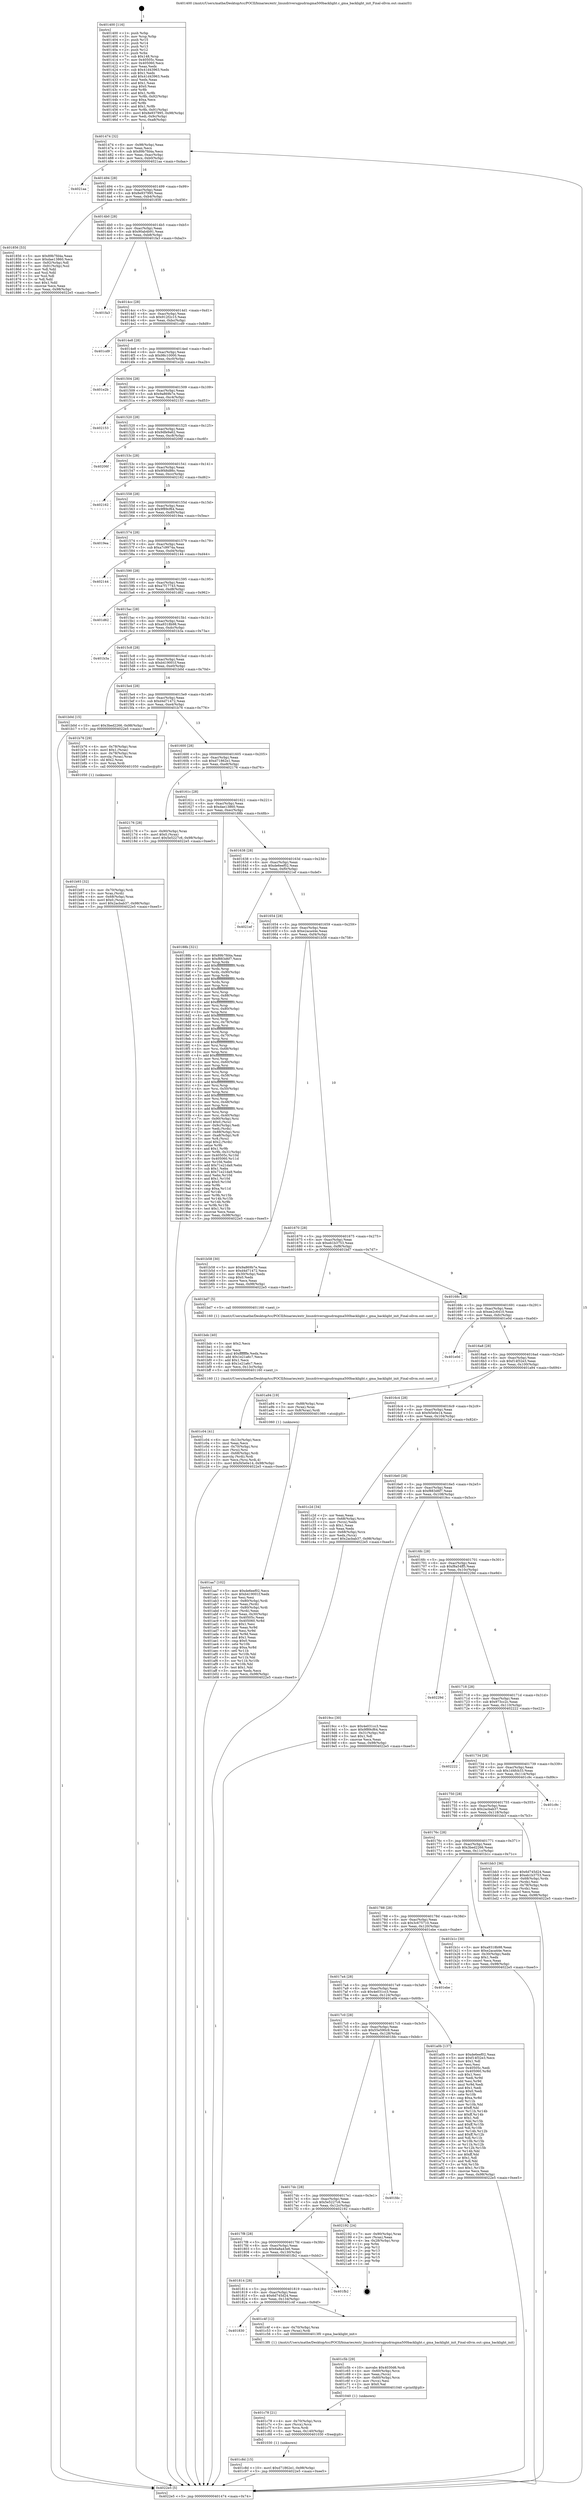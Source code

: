 digraph "0x401400" {
  label = "0x401400 (/mnt/c/Users/mathe/Desktop/tcc/POCII/binaries/extr_linuxdriversgpudrmgma500backlight.c_gma_backlight_init_Final-ollvm.out::main(0))"
  labelloc = "t"
  node[shape=record]

  Entry [label="",width=0.3,height=0.3,shape=circle,fillcolor=black,style=filled]
  "0x401474" [label="{
     0x401474 [32]\l
     | [instrs]\l
     &nbsp;&nbsp;0x401474 \<+6\>: mov -0x98(%rbp),%eax\l
     &nbsp;&nbsp;0x40147a \<+2\>: mov %eax,%ecx\l
     &nbsp;&nbsp;0x40147c \<+6\>: sub $0x89b7fd4a,%ecx\l
     &nbsp;&nbsp;0x401482 \<+6\>: mov %eax,-0xac(%rbp)\l
     &nbsp;&nbsp;0x401488 \<+6\>: mov %ecx,-0xb0(%rbp)\l
     &nbsp;&nbsp;0x40148e \<+6\>: je 00000000004021aa \<main+0xdaa\>\l
  }"]
  "0x4021aa" [label="{
     0x4021aa\l
  }", style=dashed]
  "0x401494" [label="{
     0x401494 [28]\l
     | [instrs]\l
     &nbsp;&nbsp;0x401494 \<+5\>: jmp 0000000000401499 \<main+0x99\>\l
     &nbsp;&nbsp;0x401499 \<+6\>: mov -0xac(%rbp),%eax\l
     &nbsp;&nbsp;0x40149f \<+5\>: sub $0x8e937995,%eax\l
     &nbsp;&nbsp;0x4014a4 \<+6\>: mov %eax,-0xb4(%rbp)\l
     &nbsp;&nbsp;0x4014aa \<+6\>: je 0000000000401856 \<main+0x456\>\l
  }"]
  Exit [label="",width=0.3,height=0.3,shape=circle,fillcolor=black,style=filled,peripheries=2]
  "0x401856" [label="{
     0x401856 [53]\l
     | [instrs]\l
     &nbsp;&nbsp;0x401856 \<+5\>: mov $0x89b7fd4a,%eax\l
     &nbsp;&nbsp;0x40185b \<+5\>: mov $0xdae13860,%ecx\l
     &nbsp;&nbsp;0x401860 \<+6\>: mov -0x92(%rbp),%dl\l
     &nbsp;&nbsp;0x401866 \<+7\>: mov -0x91(%rbp),%sil\l
     &nbsp;&nbsp;0x40186d \<+3\>: mov %dl,%dil\l
     &nbsp;&nbsp;0x401870 \<+3\>: and %sil,%dil\l
     &nbsp;&nbsp;0x401873 \<+3\>: xor %sil,%dl\l
     &nbsp;&nbsp;0x401876 \<+3\>: or %dl,%dil\l
     &nbsp;&nbsp;0x401879 \<+4\>: test $0x1,%dil\l
     &nbsp;&nbsp;0x40187d \<+3\>: cmovne %ecx,%eax\l
     &nbsp;&nbsp;0x401880 \<+6\>: mov %eax,-0x98(%rbp)\l
     &nbsp;&nbsp;0x401886 \<+5\>: jmp 00000000004022e5 \<main+0xee5\>\l
  }"]
  "0x4014b0" [label="{
     0x4014b0 [28]\l
     | [instrs]\l
     &nbsp;&nbsp;0x4014b0 \<+5\>: jmp 00000000004014b5 \<main+0xb5\>\l
     &nbsp;&nbsp;0x4014b5 \<+6\>: mov -0xac(%rbp),%eax\l
     &nbsp;&nbsp;0x4014bb \<+5\>: sub $0x90ab4b91,%eax\l
     &nbsp;&nbsp;0x4014c0 \<+6\>: mov %eax,-0xb8(%rbp)\l
     &nbsp;&nbsp;0x4014c6 \<+6\>: je 0000000000401fa3 \<main+0xba3\>\l
  }"]
  "0x4022e5" [label="{
     0x4022e5 [5]\l
     | [instrs]\l
     &nbsp;&nbsp;0x4022e5 \<+5\>: jmp 0000000000401474 \<main+0x74\>\l
  }"]
  "0x401400" [label="{
     0x401400 [116]\l
     | [instrs]\l
     &nbsp;&nbsp;0x401400 \<+1\>: push %rbp\l
     &nbsp;&nbsp;0x401401 \<+3\>: mov %rsp,%rbp\l
     &nbsp;&nbsp;0x401404 \<+2\>: push %r15\l
     &nbsp;&nbsp;0x401406 \<+2\>: push %r14\l
     &nbsp;&nbsp;0x401408 \<+2\>: push %r13\l
     &nbsp;&nbsp;0x40140a \<+2\>: push %r12\l
     &nbsp;&nbsp;0x40140c \<+1\>: push %rbx\l
     &nbsp;&nbsp;0x40140d \<+7\>: sub $0x148,%rsp\l
     &nbsp;&nbsp;0x401414 \<+7\>: mov 0x40505c,%eax\l
     &nbsp;&nbsp;0x40141b \<+7\>: mov 0x405060,%ecx\l
     &nbsp;&nbsp;0x401422 \<+2\>: mov %eax,%edx\l
     &nbsp;&nbsp;0x401424 \<+6\>: sub $0x41d43963,%edx\l
     &nbsp;&nbsp;0x40142a \<+3\>: sub $0x1,%edx\l
     &nbsp;&nbsp;0x40142d \<+6\>: add $0x41d43963,%edx\l
     &nbsp;&nbsp;0x401433 \<+3\>: imul %edx,%eax\l
     &nbsp;&nbsp;0x401436 \<+3\>: and $0x1,%eax\l
     &nbsp;&nbsp;0x401439 \<+3\>: cmp $0x0,%eax\l
     &nbsp;&nbsp;0x40143c \<+4\>: sete %r8b\l
     &nbsp;&nbsp;0x401440 \<+4\>: and $0x1,%r8b\l
     &nbsp;&nbsp;0x401444 \<+7\>: mov %r8b,-0x92(%rbp)\l
     &nbsp;&nbsp;0x40144b \<+3\>: cmp $0xa,%ecx\l
     &nbsp;&nbsp;0x40144e \<+4\>: setl %r8b\l
     &nbsp;&nbsp;0x401452 \<+4\>: and $0x1,%r8b\l
     &nbsp;&nbsp;0x401456 \<+7\>: mov %r8b,-0x91(%rbp)\l
     &nbsp;&nbsp;0x40145d \<+10\>: movl $0x8e937995,-0x98(%rbp)\l
     &nbsp;&nbsp;0x401467 \<+6\>: mov %edi,-0x9c(%rbp)\l
     &nbsp;&nbsp;0x40146d \<+7\>: mov %rsi,-0xa8(%rbp)\l
  }"]
  "0x401c8d" [label="{
     0x401c8d [15]\l
     | [instrs]\l
     &nbsp;&nbsp;0x401c8d \<+10\>: movl $0xd71862e1,-0x98(%rbp)\l
     &nbsp;&nbsp;0x401c97 \<+5\>: jmp 00000000004022e5 \<main+0xee5\>\l
  }"]
  "0x401fa3" [label="{
     0x401fa3\l
  }", style=dashed]
  "0x4014cc" [label="{
     0x4014cc [28]\l
     | [instrs]\l
     &nbsp;&nbsp;0x4014cc \<+5\>: jmp 00000000004014d1 \<main+0xd1\>\l
     &nbsp;&nbsp;0x4014d1 \<+6\>: mov -0xac(%rbp),%eax\l
     &nbsp;&nbsp;0x4014d7 \<+5\>: sub $0x912f2c15,%eax\l
     &nbsp;&nbsp;0x4014dc \<+6\>: mov %eax,-0xbc(%rbp)\l
     &nbsp;&nbsp;0x4014e2 \<+6\>: je 0000000000401cd9 \<main+0x8d9\>\l
  }"]
  "0x401c78" [label="{
     0x401c78 [21]\l
     | [instrs]\l
     &nbsp;&nbsp;0x401c78 \<+4\>: mov -0x70(%rbp),%rcx\l
     &nbsp;&nbsp;0x401c7c \<+3\>: mov (%rcx),%rcx\l
     &nbsp;&nbsp;0x401c7f \<+3\>: mov %rcx,%rdi\l
     &nbsp;&nbsp;0x401c82 \<+6\>: mov %eax,-0x140(%rbp)\l
     &nbsp;&nbsp;0x401c88 \<+5\>: call 0000000000401030 \<free@plt\>\l
     | [calls]\l
     &nbsp;&nbsp;0x401030 \{1\} (unknown)\l
  }"]
  "0x401cd9" [label="{
     0x401cd9\l
  }", style=dashed]
  "0x4014e8" [label="{
     0x4014e8 [28]\l
     | [instrs]\l
     &nbsp;&nbsp;0x4014e8 \<+5\>: jmp 00000000004014ed \<main+0xed\>\l
     &nbsp;&nbsp;0x4014ed \<+6\>: mov -0xac(%rbp),%eax\l
     &nbsp;&nbsp;0x4014f3 \<+5\>: sub $0x98c10000,%eax\l
     &nbsp;&nbsp;0x4014f8 \<+6\>: mov %eax,-0xc0(%rbp)\l
     &nbsp;&nbsp;0x4014fe \<+6\>: je 0000000000401e2b \<main+0xa2b\>\l
  }"]
  "0x401c5b" [label="{
     0x401c5b [29]\l
     | [instrs]\l
     &nbsp;&nbsp;0x401c5b \<+10\>: movabs $0x4030d6,%rdi\l
     &nbsp;&nbsp;0x401c65 \<+4\>: mov -0x60(%rbp),%rcx\l
     &nbsp;&nbsp;0x401c69 \<+2\>: mov %eax,(%rcx)\l
     &nbsp;&nbsp;0x401c6b \<+4\>: mov -0x60(%rbp),%rcx\l
     &nbsp;&nbsp;0x401c6f \<+2\>: mov (%rcx),%esi\l
     &nbsp;&nbsp;0x401c71 \<+2\>: mov $0x0,%al\l
     &nbsp;&nbsp;0x401c73 \<+5\>: call 0000000000401040 \<printf@plt\>\l
     | [calls]\l
     &nbsp;&nbsp;0x401040 \{1\} (unknown)\l
  }"]
  "0x401e2b" [label="{
     0x401e2b\l
  }", style=dashed]
  "0x401504" [label="{
     0x401504 [28]\l
     | [instrs]\l
     &nbsp;&nbsp;0x401504 \<+5\>: jmp 0000000000401509 \<main+0x109\>\l
     &nbsp;&nbsp;0x401509 \<+6\>: mov -0xac(%rbp),%eax\l
     &nbsp;&nbsp;0x40150f \<+5\>: sub $0x9a869b7e,%eax\l
     &nbsp;&nbsp;0x401514 \<+6\>: mov %eax,-0xc4(%rbp)\l
     &nbsp;&nbsp;0x40151a \<+6\>: je 0000000000402153 \<main+0xd53\>\l
  }"]
  "0x401830" [label="{
     0x401830\l
  }", style=dashed]
  "0x402153" [label="{
     0x402153\l
  }", style=dashed]
  "0x401520" [label="{
     0x401520 [28]\l
     | [instrs]\l
     &nbsp;&nbsp;0x401520 \<+5\>: jmp 0000000000401525 \<main+0x125\>\l
     &nbsp;&nbsp;0x401525 \<+6\>: mov -0xac(%rbp),%eax\l
     &nbsp;&nbsp;0x40152b \<+5\>: sub $0x9dfe9a62,%eax\l
     &nbsp;&nbsp;0x401530 \<+6\>: mov %eax,-0xc8(%rbp)\l
     &nbsp;&nbsp;0x401536 \<+6\>: je 000000000040206f \<main+0xc6f\>\l
  }"]
  "0x401c4f" [label="{
     0x401c4f [12]\l
     | [instrs]\l
     &nbsp;&nbsp;0x401c4f \<+4\>: mov -0x70(%rbp),%rax\l
     &nbsp;&nbsp;0x401c53 \<+3\>: mov (%rax),%rdi\l
     &nbsp;&nbsp;0x401c56 \<+5\>: call 00000000004013f0 \<gma_backlight_init\>\l
     | [calls]\l
     &nbsp;&nbsp;0x4013f0 \{1\} (/mnt/c/Users/mathe/Desktop/tcc/POCII/binaries/extr_linuxdriversgpudrmgma500backlight.c_gma_backlight_init_Final-ollvm.out::gma_backlight_init)\l
  }"]
  "0x40206f" [label="{
     0x40206f\l
  }", style=dashed]
  "0x40153c" [label="{
     0x40153c [28]\l
     | [instrs]\l
     &nbsp;&nbsp;0x40153c \<+5\>: jmp 0000000000401541 \<main+0x141\>\l
     &nbsp;&nbsp;0x401541 \<+6\>: mov -0xac(%rbp),%eax\l
     &nbsp;&nbsp;0x401547 \<+5\>: sub $0x9f48d86c,%eax\l
     &nbsp;&nbsp;0x40154c \<+6\>: mov %eax,-0xcc(%rbp)\l
     &nbsp;&nbsp;0x401552 \<+6\>: je 0000000000402162 \<main+0xd62\>\l
  }"]
  "0x401814" [label="{
     0x401814 [28]\l
     | [instrs]\l
     &nbsp;&nbsp;0x401814 \<+5\>: jmp 0000000000401819 \<main+0x419\>\l
     &nbsp;&nbsp;0x401819 \<+6\>: mov -0xac(%rbp),%eax\l
     &nbsp;&nbsp;0x40181f \<+5\>: sub $0x6d745d24,%eax\l
     &nbsp;&nbsp;0x401824 \<+6\>: mov %eax,-0x134(%rbp)\l
     &nbsp;&nbsp;0x40182a \<+6\>: je 0000000000401c4f \<main+0x84f\>\l
  }"]
  "0x402162" [label="{
     0x402162\l
  }", style=dashed]
  "0x401558" [label="{
     0x401558 [28]\l
     | [instrs]\l
     &nbsp;&nbsp;0x401558 \<+5\>: jmp 000000000040155d \<main+0x15d\>\l
     &nbsp;&nbsp;0x40155d \<+6\>: mov -0xac(%rbp),%eax\l
     &nbsp;&nbsp;0x401563 \<+5\>: sub $0x9f89cf64,%eax\l
     &nbsp;&nbsp;0x401568 \<+6\>: mov %eax,-0xd0(%rbp)\l
     &nbsp;&nbsp;0x40156e \<+6\>: je 00000000004019ea \<main+0x5ea\>\l
  }"]
  "0x401fb2" [label="{
     0x401fb2\l
  }", style=dashed]
  "0x4019ea" [label="{
     0x4019ea\l
  }", style=dashed]
  "0x401574" [label="{
     0x401574 [28]\l
     | [instrs]\l
     &nbsp;&nbsp;0x401574 \<+5\>: jmp 0000000000401579 \<main+0x179\>\l
     &nbsp;&nbsp;0x401579 \<+6\>: mov -0xac(%rbp),%eax\l
     &nbsp;&nbsp;0x40157f \<+5\>: sub $0xa7c9974a,%eax\l
     &nbsp;&nbsp;0x401584 \<+6\>: mov %eax,-0xd4(%rbp)\l
     &nbsp;&nbsp;0x40158a \<+6\>: je 0000000000402144 \<main+0xd44\>\l
  }"]
  "0x4017f8" [label="{
     0x4017f8 [28]\l
     | [instrs]\l
     &nbsp;&nbsp;0x4017f8 \<+5\>: jmp 00000000004017fd \<main+0x3fd\>\l
     &nbsp;&nbsp;0x4017fd \<+6\>: mov -0xac(%rbp),%eax\l
     &nbsp;&nbsp;0x401803 \<+5\>: sub $0x6a8a43e6,%eax\l
     &nbsp;&nbsp;0x401808 \<+6\>: mov %eax,-0x130(%rbp)\l
     &nbsp;&nbsp;0x40180e \<+6\>: je 0000000000401fb2 \<main+0xbb2\>\l
  }"]
  "0x402144" [label="{
     0x402144\l
  }", style=dashed]
  "0x401590" [label="{
     0x401590 [28]\l
     | [instrs]\l
     &nbsp;&nbsp;0x401590 \<+5\>: jmp 0000000000401595 \<main+0x195\>\l
     &nbsp;&nbsp;0x401595 \<+6\>: mov -0xac(%rbp),%eax\l
     &nbsp;&nbsp;0x40159b \<+5\>: sub $0xa7f17743,%eax\l
     &nbsp;&nbsp;0x4015a0 \<+6\>: mov %eax,-0xd8(%rbp)\l
     &nbsp;&nbsp;0x4015a6 \<+6\>: je 0000000000401d62 \<main+0x962\>\l
  }"]
  "0x402192" [label="{
     0x402192 [24]\l
     | [instrs]\l
     &nbsp;&nbsp;0x402192 \<+7\>: mov -0x90(%rbp),%rax\l
     &nbsp;&nbsp;0x402199 \<+2\>: mov (%rax),%eax\l
     &nbsp;&nbsp;0x40219b \<+4\>: lea -0x28(%rbp),%rsp\l
     &nbsp;&nbsp;0x40219f \<+1\>: pop %rbx\l
     &nbsp;&nbsp;0x4021a0 \<+2\>: pop %r12\l
     &nbsp;&nbsp;0x4021a2 \<+2\>: pop %r13\l
     &nbsp;&nbsp;0x4021a4 \<+2\>: pop %r14\l
     &nbsp;&nbsp;0x4021a6 \<+2\>: pop %r15\l
     &nbsp;&nbsp;0x4021a8 \<+1\>: pop %rbp\l
     &nbsp;&nbsp;0x4021a9 \<+1\>: ret\l
  }"]
  "0x401d62" [label="{
     0x401d62\l
  }", style=dashed]
  "0x4015ac" [label="{
     0x4015ac [28]\l
     | [instrs]\l
     &nbsp;&nbsp;0x4015ac \<+5\>: jmp 00000000004015b1 \<main+0x1b1\>\l
     &nbsp;&nbsp;0x4015b1 \<+6\>: mov -0xac(%rbp),%eax\l
     &nbsp;&nbsp;0x4015b7 \<+5\>: sub $0xa9318b98,%eax\l
     &nbsp;&nbsp;0x4015bc \<+6\>: mov %eax,-0xdc(%rbp)\l
     &nbsp;&nbsp;0x4015c2 \<+6\>: je 0000000000401b3a \<main+0x73a\>\l
  }"]
  "0x4017dc" [label="{
     0x4017dc [28]\l
     | [instrs]\l
     &nbsp;&nbsp;0x4017dc \<+5\>: jmp 00000000004017e1 \<main+0x3e1\>\l
     &nbsp;&nbsp;0x4017e1 \<+6\>: mov -0xac(%rbp),%eax\l
     &nbsp;&nbsp;0x4017e7 \<+5\>: sub $0x5e5227c6,%eax\l
     &nbsp;&nbsp;0x4017ec \<+6\>: mov %eax,-0x12c(%rbp)\l
     &nbsp;&nbsp;0x4017f2 \<+6\>: je 0000000000402192 \<main+0xd92\>\l
  }"]
  "0x401b3a" [label="{
     0x401b3a\l
  }", style=dashed]
  "0x4015c8" [label="{
     0x4015c8 [28]\l
     | [instrs]\l
     &nbsp;&nbsp;0x4015c8 \<+5\>: jmp 00000000004015cd \<main+0x1cd\>\l
     &nbsp;&nbsp;0x4015cd \<+6\>: mov -0xac(%rbp),%eax\l
     &nbsp;&nbsp;0x4015d3 \<+5\>: sub $0xb419001f,%eax\l
     &nbsp;&nbsp;0x4015d8 \<+6\>: mov %eax,-0xe0(%rbp)\l
     &nbsp;&nbsp;0x4015de \<+6\>: je 0000000000401b0d \<main+0x70d\>\l
  }"]
  "0x401fdc" [label="{
     0x401fdc\l
  }", style=dashed]
  "0x401b0d" [label="{
     0x401b0d [15]\l
     | [instrs]\l
     &nbsp;&nbsp;0x401b0d \<+10\>: movl $0x3bed2266,-0x98(%rbp)\l
     &nbsp;&nbsp;0x401b17 \<+5\>: jmp 00000000004022e5 \<main+0xee5\>\l
  }"]
  "0x4015e4" [label="{
     0x4015e4 [28]\l
     | [instrs]\l
     &nbsp;&nbsp;0x4015e4 \<+5\>: jmp 00000000004015e9 \<main+0x1e9\>\l
     &nbsp;&nbsp;0x4015e9 \<+6\>: mov -0xac(%rbp),%eax\l
     &nbsp;&nbsp;0x4015ef \<+5\>: sub $0xd4d71472,%eax\l
     &nbsp;&nbsp;0x4015f4 \<+6\>: mov %eax,-0xe4(%rbp)\l
     &nbsp;&nbsp;0x4015fa \<+6\>: je 0000000000401b76 \<main+0x776\>\l
  }"]
  "0x401c04" [label="{
     0x401c04 [41]\l
     | [instrs]\l
     &nbsp;&nbsp;0x401c04 \<+6\>: mov -0x13c(%rbp),%ecx\l
     &nbsp;&nbsp;0x401c0a \<+3\>: imul %eax,%ecx\l
     &nbsp;&nbsp;0x401c0d \<+4\>: mov -0x70(%rbp),%rsi\l
     &nbsp;&nbsp;0x401c11 \<+3\>: mov (%rsi),%rsi\l
     &nbsp;&nbsp;0x401c14 \<+4\>: mov -0x68(%rbp),%rdi\l
     &nbsp;&nbsp;0x401c18 \<+3\>: movslq (%rdi),%rdi\l
     &nbsp;&nbsp;0x401c1b \<+3\>: mov %ecx,(%rsi,%rdi,4)\l
     &nbsp;&nbsp;0x401c1e \<+10\>: movl $0xf45e0e14,-0x98(%rbp)\l
     &nbsp;&nbsp;0x401c28 \<+5\>: jmp 00000000004022e5 \<main+0xee5\>\l
  }"]
  "0x401b76" [label="{
     0x401b76 [29]\l
     | [instrs]\l
     &nbsp;&nbsp;0x401b76 \<+4\>: mov -0x78(%rbp),%rax\l
     &nbsp;&nbsp;0x401b7a \<+6\>: movl $0x1,(%rax)\l
     &nbsp;&nbsp;0x401b80 \<+4\>: mov -0x78(%rbp),%rax\l
     &nbsp;&nbsp;0x401b84 \<+3\>: movslq (%rax),%rax\l
     &nbsp;&nbsp;0x401b87 \<+4\>: shl $0x2,%rax\l
     &nbsp;&nbsp;0x401b8b \<+3\>: mov %rax,%rdi\l
     &nbsp;&nbsp;0x401b8e \<+5\>: call 0000000000401050 \<malloc@plt\>\l
     | [calls]\l
     &nbsp;&nbsp;0x401050 \{1\} (unknown)\l
  }"]
  "0x401600" [label="{
     0x401600 [28]\l
     | [instrs]\l
     &nbsp;&nbsp;0x401600 \<+5\>: jmp 0000000000401605 \<main+0x205\>\l
     &nbsp;&nbsp;0x401605 \<+6\>: mov -0xac(%rbp),%eax\l
     &nbsp;&nbsp;0x40160b \<+5\>: sub $0xd71862e1,%eax\l
     &nbsp;&nbsp;0x401610 \<+6\>: mov %eax,-0xe8(%rbp)\l
     &nbsp;&nbsp;0x401616 \<+6\>: je 0000000000402176 \<main+0xd76\>\l
  }"]
  "0x401bdc" [label="{
     0x401bdc [40]\l
     | [instrs]\l
     &nbsp;&nbsp;0x401bdc \<+5\>: mov $0x2,%ecx\l
     &nbsp;&nbsp;0x401be1 \<+1\>: cltd\l
     &nbsp;&nbsp;0x401be2 \<+2\>: idiv %ecx\l
     &nbsp;&nbsp;0x401be4 \<+6\>: imul $0xfffffffe,%edx,%ecx\l
     &nbsp;&nbsp;0x401bea \<+6\>: add $0x1e21a6c7,%ecx\l
     &nbsp;&nbsp;0x401bf0 \<+3\>: add $0x1,%ecx\l
     &nbsp;&nbsp;0x401bf3 \<+6\>: sub $0x1e21a6c7,%ecx\l
     &nbsp;&nbsp;0x401bf9 \<+6\>: mov %ecx,-0x13c(%rbp)\l
     &nbsp;&nbsp;0x401bff \<+5\>: call 0000000000401160 \<next_i\>\l
     | [calls]\l
     &nbsp;&nbsp;0x401160 \{1\} (/mnt/c/Users/mathe/Desktop/tcc/POCII/binaries/extr_linuxdriversgpudrmgma500backlight.c_gma_backlight_init_Final-ollvm.out::next_i)\l
  }"]
  "0x402176" [label="{
     0x402176 [28]\l
     | [instrs]\l
     &nbsp;&nbsp;0x402176 \<+7\>: mov -0x90(%rbp),%rax\l
     &nbsp;&nbsp;0x40217d \<+6\>: movl $0x0,(%rax)\l
     &nbsp;&nbsp;0x402183 \<+10\>: movl $0x5e5227c6,-0x98(%rbp)\l
     &nbsp;&nbsp;0x40218d \<+5\>: jmp 00000000004022e5 \<main+0xee5\>\l
  }"]
  "0x40161c" [label="{
     0x40161c [28]\l
     | [instrs]\l
     &nbsp;&nbsp;0x40161c \<+5\>: jmp 0000000000401621 \<main+0x221\>\l
     &nbsp;&nbsp;0x401621 \<+6\>: mov -0xac(%rbp),%eax\l
     &nbsp;&nbsp;0x401627 \<+5\>: sub $0xdae13860,%eax\l
     &nbsp;&nbsp;0x40162c \<+6\>: mov %eax,-0xec(%rbp)\l
     &nbsp;&nbsp;0x401632 \<+6\>: je 000000000040188b \<main+0x48b\>\l
  }"]
  "0x401b93" [label="{
     0x401b93 [32]\l
     | [instrs]\l
     &nbsp;&nbsp;0x401b93 \<+4\>: mov -0x70(%rbp),%rdi\l
     &nbsp;&nbsp;0x401b97 \<+3\>: mov %rax,(%rdi)\l
     &nbsp;&nbsp;0x401b9a \<+4\>: mov -0x68(%rbp),%rax\l
     &nbsp;&nbsp;0x401b9e \<+6\>: movl $0x0,(%rax)\l
     &nbsp;&nbsp;0x401ba4 \<+10\>: movl $0x2acbab37,-0x98(%rbp)\l
     &nbsp;&nbsp;0x401bae \<+5\>: jmp 00000000004022e5 \<main+0xee5\>\l
  }"]
  "0x40188b" [label="{
     0x40188b [321]\l
     | [instrs]\l
     &nbsp;&nbsp;0x40188b \<+5\>: mov $0x89b7fd4a,%eax\l
     &nbsp;&nbsp;0x401890 \<+5\>: mov $0xf883d6f7,%ecx\l
     &nbsp;&nbsp;0x401895 \<+3\>: mov %rsp,%rdx\l
     &nbsp;&nbsp;0x401898 \<+4\>: add $0xfffffffffffffff0,%rdx\l
     &nbsp;&nbsp;0x40189c \<+3\>: mov %rdx,%rsp\l
     &nbsp;&nbsp;0x40189f \<+7\>: mov %rdx,-0x90(%rbp)\l
     &nbsp;&nbsp;0x4018a6 \<+3\>: mov %rsp,%rdx\l
     &nbsp;&nbsp;0x4018a9 \<+4\>: add $0xfffffffffffffff0,%rdx\l
     &nbsp;&nbsp;0x4018ad \<+3\>: mov %rdx,%rsp\l
     &nbsp;&nbsp;0x4018b0 \<+3\>: mov %rsp,%rsi\l
     &nbsp;&nbsp;0x4018b3 \<+4\>: add $0xfffffffffffffff0,%rsi\l
     &nbsp;&nbsp;0x4018b7 \<+3\>: mov %rsi,%rsp\l
     &nbsp;&nbsp;0x4018ba \<+7\>: mov %rsi,-0x88(%rbp)\l
     &nbsp;&nbsp;0x4018c1 \<+3\>: mov %rsp,%rsi\l
     &nbsp;&nbsp;0x4018c4 \<+4\>: add $0xfffffffffffffff0,%rsi\l
     &nbsp;&nbsp;0x4018c8 \<+3\>: mov %rsi,%rsp\l
     &nbsp;&nbsp;0x4018cb \<+4\>: mov %rsi,-0x80(%rbp)\l
     &nbsp;&nbsp;0x4018cf \<+3\>: mov %rsp,%rsi\l
     &nbsp;&nbsp;0x4018d2 \<+4\>: add $0xfffffffffffffff0,%rsi\l
     &nbsp;&nbsp;0x4018d6 \<+3\>: mov %rsi,%rsp\l
     &nbsp;&nbsp;0x4018d9 \<+4\>: mov %rsi,-0x78(%rbp)\l
     &nbsp;&nbsp;0x4018dd \<+3\>: mov %rsp,%rsi\l
     &nbsp;&nbsp;0x4018e0 \<+4\>: add $0xfffffffffffffff0,%rsi\l
     &nbsp;&nbsp;0x4018e4 \<+3\>: mov %rsi,%rsp\l
     &nbsp;&nbsp;0x4018e7 \<+4\>: mov %rsi,-0x70(%rbp)\l
     &nbsp;&nbsp;0x4018eb \<+3\>: mov %rsp,%rsi\l
     &nbsp;&nbsp;0x4018ee \<+4\>: add $0xfffffffffffffff0,%rsi\l
     &nbsp;&nbsp;0x4018f2 \<+3\>: mov %rsi,%rsp\l
     &nbsp;&nbsp;0x4018f5 \<+4\>: mov %rsi,-0x68(%rbp)\l
     &nbsp;&nbsp;0x4018f9 \<+3\>: mov %rsp,%rsi\l
     &nbsp;&nbsp;0x4018fc \<+4\>: add $0xfffffffffffffff0,%rsi\l
     &nbsp;&nbsp;0x401900 \<+3\>: mov %rsi,%rsp\l
     &nbsp;&nbsp;0x401903 \<+4\>: mov %rsi,-0x60(%rbp)\l
     &nbsp;&nbsp;0x401907 \<+3\>: mov %rsp,%rsi\l
     &nbsp;&nbsp;0x40190a \<+4\>: add $0xfffffffffffffff0,%rsi\l
     &nbsp;&nbsp;0x40190e \<+3\>: mov %rsi,%rsp\l
     &nbsp;&nbsp;0x401911 \<+4\>: mov %rsi,-0x58(%rbp)\l
     &nbsp;&nbsp;0x401915 \<+3\>: mov %rsp,%rsi\l
     &nbsp;&nbsp;0x401918 \<+4\>: add $0xfffffffffffffff0,%rsi\l
     &nbsp;&nbsp;0x40191c \<+3\>: mov %rsi,%rsp\l
     &nbsp;&nbsp;0x40191f \<+4\>: mov %rsi,-0x50(%rbp)\l
     &nbsp;&nbsp;0x401923 \<+3\>: mov %rsp,%rsi\l
     &nbsp;&nbsp;0x401926 \<+4\>: add $0xfffffffffffffff0,%rsi\l
     &nbsp;&nbsp;0x40192a \<+3\>: mov %rsi,%rsp\l
     &nbsp;&nbsp;0x40192d \<+4\>: mov %rsi,-0x48(%rbp)\l
     &nbsp;&nbsp;0x401931 \<+3\>: mov %rsp,%rsi\l
     &nbsp;&nbsp;0x401934 \<+4\>: add $0xfffffffffffffff0,%rsi\l
     &nbsp;&nbsp;0x401938 \<+3\>: mov %rsi,%rsp\l
     &nbsp;&nbsp;0x40193b \<+4\>: mov %rsi,-0x40(%rbp)\l
     &nbsp;&nbsp;0x40193f \<+7\>: mov -0x90(%rbp),%rsi\l
     &nbsp;&nbsp;0x401946 \<+6\>: movl $0x0,(%rsi)\l
     &nbsp;&nbsp;0x40194c \<+6\>: mov -0x9c(%rbp),%edi\l
     &nbsp;&nbsp;0x401952 \<+2\>: mov %edi,(%rdx)\l
     &nbsp;&nbsp;0x401954 \<+7\>: mov -0x88(%rbp),%rsi\l
     &nbsp;&nbsp;0x40195b \<+7\>: mov -0xa8(%rbp),%r8\l
     &nbsp;&nbsp;0x401962 \<+3\>: mov %r8,(%rsi)\l
     &nbsp;&nbsp;0x401965 \<+3\>: cmpl $0x2,(%rdx)\l
     &nbsp;&nbsp;0x401968 \<+4\>: setne %r9b\l
     &nbsp;&nbsp;0x40196c \<+4\>: and $0x1,%r9b\l
     &nbsp;&nbsp;0x401970 \<+4\>: mov %r9b,-0x31(%rbp)\l
     &nbsp;&nbsp;0x401974 \<+8\>: mov 0x40505c,%r10d\l
     &nbsp;&nbsp;0x40197c \<+8\>: mov 0x405060,%r11d\l
     &nbsp;&nbsp;0x401984 \<+3\>: mov %r10d,%ebx\l
     &nbsp;&nbsp;0x401987 \<+6\>: add $0x71e21da9,%ebx\l
     &nbsp;&nbsp;0x40198d \<+3\>: sub $0x1,%ebx\l
     &nbsp;&nbsp;0x401990 \<+6\>: sub $0x71e21da9,%ebx\l
     &nbsp;&nbsp;0x401996 \<+4\>: imul %ebx,%r10d\l
     &nbsp;&nbsp;0x40199a \<+4\>: and $0x1,%r10d\l
     &nbsp;&nbsp;0x40199e \<+4\>: cmp $0x0,%r10d\l
     &nbsp;&nbsp;0x4019a2 \<+4\>: sete %r9b\l
     &nbsp;&nbsp;0x4019a6 \<+4\>: cmp $0xa,%r11d\l
     &nbsp;&nbsp;0x4019aa \<+4\>: setl %r14b\l
     &nbsp;&nbsp;0x4019ae \<+3\>: mov %r9b,%r15b\l
     &nbsp;&nbsp;0x4019b1 \<+3\>: and %r14b,%r15b\l
     &nbsp;&nbsp;0x4019b4 \<+3\>: xor %r14b,%r9b\l
     &nbsp;&nbsp;0x4019b7 \<+3\>: or %r9b,%r15b\l
     &nbsp;&nbsp;0x4019ba \<+4\>: test $0x1,%r15b\l
     &nbsp;&nbsp;0x4019be \<+3\>: cmovne %ecx,%eax\l
     &nbsp;&nbsp;0x4019c1 \<+6\>: mov %eax,-0x98(%rbp)\l
     &nbsp;&nbsp;0x4019c7 \<+5\>: jmp 00000000004022e5 \<main+0xee5\>\l
  }"]
  "0x401638" [label="{
     0x401638 [28]\l
     | [instrs]\l
     &nbsp;&nbsp;0x401638 \<+5\>: jmp 000000000040163d \<main+0x23d\>\l
     &nbsp;&nbsp;0x40163d \<+6\>: mov -0xac(%rbp),%eax\l
     &nbsp;&nbsp;0x401643 \<+5\>: sub $0xde6eef02,%eax\l
     &nbsp;&nbsp;0x401648 \<+6\>: mov %eax,-0xf0(%rbp)\l
     &nbsp;&nbsp;0x40164e \<+6\>: je 00000000004021ef \<main+0xdef\>\l
  }"]
  "0x401aa7" [label="{
     0x401aa7 [102]\l
     | [instrs]\l
     &nbsp;&nbsp;0x401aa7 \<+5\>: mov $0xde6eef02,%ecx\l
     &nbsp;&nbsp;0x401aac \<+5\>: mov $0xb419001f,%edx\l
     &nbsp;&nbsp;0x401ab1 \<+2\>: xor %esi,%esi\l
     &nbsp;&nbsp;0x401ab3 \<+4\>: mov -0x80(%rbp),%rdi\l
     &nbsp;&nbsp;0x401ab7 \<+2\>: mov %eax,(%rdi)\l
     &nbsp;&nbsp;0x401ab9 \<+4\>: mov -0x80(%rbp),%rdi\l
     &nbsp;&nbsp;0x401abd \<+2\>: mov (%rdi),%eax\l
     &nbsp;&nbsp;0x401abf \<+3\>: mov %eax,-0x30(%rbp)\l
     &nbsp;&nbsp;0x401ac2 \<+7\>: mov 0x40505c,%eax\l
     &nbsp;&nbsp;0x401ac9 \<+8\>: mov 0x405060,%r8d\l
     &nbsp;&nbsp;0x401ad1 \<+3\>: sub $0x1,%esi\l
     &nbsp;&nbsp;0x401ad4 \<+3\>: mov %eax,%r9d\l
     &nbsp;&nbsp;0x401ad7 \<+3\>: add %esi,%r9d\l
     &nbsp;&nbsp;0x401ada \<+4\>: imul %r9d,%eax\l
     &nbsp;&nbsp;0x401ade \<+3\>: and $0x1,%eax\l
     &nbsp;&nbsp;0x401ae1 \<+3\>: cmp $0x0,%eax\l
     &nbsp;&nbsp;0x401ae4 \<+4\>: sete %r10b\l
     &nbsp;&nbsp;0x401ae8 \<+4\>: cmp $0xa,%r8d\l
     &nbsp;&nbsp;0x401aec \<+4\>: setl %r11b\l
     &nbsp;&nbsp;0x401af0 \<+3\>: mov %r10b,%bl\l
     &nbsp;&nbsp;0x401af3 \<+3\>: and %r11b,%bl\l
     &nbsp;&nbsp;0x401af6 \<+3\>: xor %r11b,%r10b\l
     &nbsp;&nbsp;0x401af9 \<+3\>: or %r10b,%bl\l
     &nbsp;&nbsp;0x401afc \<+3\>: test $0x1,%bl\l
     &nbsp;&nbsp;0x401aff \<+3\>: cmovne %edx,%ecx\l
     &nbsp;&nbsp;0x401b02 \<+6\>: mov %ecx,-0x98(%rbp)\l
     &nbsp;&nbsp;0x401b08 \<+5\>: jmp 00000000004022e5 \<main+0xee5\>\l
  }"]
  "0x4017c0" [label="{
     0x4017c0 [28]\l
     | [instrs]\l
     &nbsp;&nbsp;0x4017c0 \<+5\>: jmp 00000000004017c5 \<main+0x3c5\>\l
     &nbsp;&nbsp;0x4017c5 \<+6\>: mov -0xac(%rbp),%eax\l
     &nbsp;&nbsp;0x4017cb \<+5\>: sub $0x55e590c9,%eax\l
     &nbsp;&nbsp;0x4017d0 \<+6\>: mov %eax,-0x128(%rbp)\l
     &nbsp;&nbsp;0x4017d6 \<+6\>: je 0000000000401fdc \<main+0xbdc\>\l
  }"]
  "0x4021ef" [label="{
     0x4021ef\l
  }", style=dashed]
  "0x401654" [label="{
     0x401654 [28]\l
     | [instrs]\l
     &nbsp;&nbsp;0x401654 \<+5\>: jmp 0000000000401659 \<main+0x259\>\l
     &nbsp;&nbsp;0x401659 \<+6\>: mov -0xac(%rbp),%eax\l
     &nbsp;&nbsp;0x40165f \<+5\>: sub $0xe2aca44e,%eax\l
     &nbsp;&nbsp;0x401664 \<+6\>: mov %eax,-0xf4(%rbp)\l
     &nbsp;&nbsp;0x40166a \<+6\>: je 0000000000401b58 \<main+0x758\>\l
  }"]
  "0x401a0b" [label="{
     0x401a0b [137]\l
     | [instrs]\l
     &nbsp;&nbsp;0x401a0b \<+5\>: mov $0xde6eef02,%eax\l
     &nbsp;&nbsp;0x401a10 \<+5\>: mov $0xf14f32e3,%ecx\l
     &nbsp;&nbsp;0x401a15 \<+2\>: mov $0x1,%dl\l
     &nbsp;&nbsp;0x401a17 \<+2\>: xor %esi,%esi\l
     &nbsp;&nbsp;0x401a19 \<+7\>: mov 0x40505c,%edi\l
     &nbsp;&nbsp;0x401a20 \<+8\>: mov 0x405060,%r8d\l
     &nbsp;&nbsp;0x401a28 \<+3\>: sub $0x1,%esi\l
     &nbsp;&nbsp;0x401a2b \<+3\>: mov %edi,%r9d\l
     &nbsp;&nbsp;0x401a2e \<+3\>: add %esi,%r9d\l
     &nbsp;&nbsp;0x401a31 \<+4\>: imul %r9d,%edi\l
     &nbsp;&nbsp;0x401a35 \<+3\>: and $0x1,%edi\l
     &nbsp;&nbsp;0x401a38 \<+3\>: cmp $0x0,%edi\l
     &nbsp;&nbsp;0x401a3b \<+4\>: sete %r10b\l
     &nbsp;&nbsp;0x401a3f \<+4\>: cmp $0xa,%r8d\l
     &nbsp;&nbsp;0x401a43 \<+4\>: setl %r11b\l
     &nbsp;&nbsp;0x401a47 \<+3\>: mov %r10b,%bl\l
     &nbsp;&nbsp;0x401a4a \<+3\>: xor $0xff,%bl\l
     &nbsp;&nbsp;0x401a4d \<+3\>: mov %r11b,%r14b\l
     &nbsp;&nbsp;0x401a50 \<+4\>: xor $0xff,%r14b\l
     &nbsp;&nbsp;0x401a54 \<+3\>: xor $0x1,%dl\l
     &nbsp;&nbsp;0x401a57 \<+3\>: mov %bl,%r15b\l
     &nbsp;&nbsp;0x401a5a \<+4\>: and $0xff,%r15b\l
     &nbsp;&nbsp;0x401a5e \<+3\>: and %dl,%r10b\l
     &nbsp;&nbsp;0x401a61 \<+3\>: mov %r14b,%r12b\l
     &nbsp;&nbsp;0x401a64 \<+4\>: and $0xff,%r12b\l
     &nbsp;&nbsp;0x401a68 \<+3\>: and %dl,%r11b\l
     &nbsp;&nbsp;0x401a6b \<+3\>: or %r10b,%r15b\l
     &nbsp;&nbsp;0x401a6e \<+3\>: or %r11b,%r12b\l
     &nbsp;&nbsp;0x401a71 \<+3\>: xor %r12b,%r15b\l
     &nbsp;&nbsp;0x401a74 \<+3\>: or %r14b,%bl\l
     &nbsp;&nbsp;0x401a77 \<+3\>: xor $0xff,%bl\l
     &nbsp;&nbsp;0x401a7a \<+3\>: or $0x1,%dl\l
     &nbsp;&nbsp;0x401a7d \<+2\>: and %dl,%bl\l
     &nbsp;&nbsp;0x401a7f \<+3\>: or %bl,%r15b\l
     &nbsp;&nbsp;0x401a82 \<+4\>: test $0x1,%r15b\l
     &nbsp;&nbsp;0x401a86 \<+3\>: cmovne %ecx,%eax\l
     &nbsp;&nbsp;0x401a89 \<+6\>: mov %eax,-0x98(%rbp)\l
     &nbsp;&nbsp;0x401a8f \<+5\>: jmp 00000000004022e5 \<main+0xee5\>\l
  }"]
  "0x401b58" [label="{
     0x401b58 [30]\l
     | [instrs]\l
     &nbsp;&nbsp;0x401b58 \<+5\>: mov $0x9a869b7e,%eax\l
     &nbsp;&nbsp;0x401b5d \<+5\>: mov $0xd4d71472,%ecx\l
     &nbsp;&nbsp;0x401b62 \<+3\>: mov -0x30(%rbp),%edx\l
     &nbsp;&nbsp;0x401b65 \<+3\>: cmp $0x0,%edx\l
     &nbsp;&nbsp;0x401b68 \<+3\>: cmove %ecx,%eax\l
     &nbsp;&nbsp;0x401b6b \<+6\>: mov %eax,-0x98(%rbp)\l
     &nbsp;&nbsp;0x401b71 \<+5\>: jmp 00000000004022e5 \<main+0xee5\>\l
  }"]
  "0x401670" [label="{
     0x401670 [28]\l
     | [instrs]\l
     &nbsp;&nbsp;0x401670 \<+5\>: jmp 0000000000401675 \<main+0x275\>\l
     &nbsp;&nbsp;0x401675 \<+6\>: mov -0xac(%rbp),%eax\l
     &nbsp;&nbsp;0x40167b \<+5\>: sub $0xeb1b3753,%eax\l
     &nbsp;&nbsp;0x401680 \<+6\>: mov %eax,-0xf8(%rbp)\l
     &nbsp;&nbsp;0x401686 \<+6\>: je 0000000000401bd7 \<main+0x7d7\>\l
  }"]
  "0x4017a4" [label="{
     0x4017a4 [28]\l
     | [instrs]\l
     &nbsp;&nbsp;0x4017a4 \<+5\>: jmp 00000000004017a9 \<main+0x3a9\>\l
     &nbsp;&nbsp;0x4017a9 \<+6\>: mov -0xac(%rbp),%eax\l
     &nbsp;&nbsp;0x4017af \<+5\>: sub $0x4e031cc3,%eax\l
     &nbsp;&nbsp;0x4017b4 \<+6\>: mov %eax,-0x124(%rbp)\l
     &nbsp;&nbsp;0x4017ba \<+6\>: je 0000000000401a0b \<main+0x60b\>\l
  }"]
  "0x401bd7" [label="{
     0x401bd7 [5]\l
     | [instrs]\l
     &nbsp;&nbsp;0x401bd7 \<+5\>: call 0000000000401160 \<next_i\>\l
     | [calls]\l
     &nbsp;&nbsp;0x401160 \{1\} (/mnt/c/Users/mathe/Desktop/tcc/POCII/binaries/extr_linuxdriversgpudrmgma500backlight.c_gma_backlight_init_Final-ollvm.out::next_i)\l
  }"]
  "0x40168c" [label="{
     0x40168c [28]\l
     | [instrs]\l
     &nbsp;&nbsp;0x40168c \<+5\>: jmp 0000000000401691 \<main+0x291\>\l
     &nbsp;&nbsp;0x401691 \<+6\>: mov -0xac(%rbp),%eax\l
     &nbsp;&nbsp;0x401697 \<+5\>: sub $0xee2c6410,%eax\l
     &nbsp;&nbsp;0x40169c \<+6\>: mov %eax,-0xfc(%rbp)\l
     &nbsp;&nbsp;0x4016a2 \<+6\>: je 0000000000401e0d \<main+0xa0d\>\l
  }"]
  "0x401ebe" [label="{
     0x401ebe\l
  }", style=dashed]
  "0x401e0d" [label="{
     0x401e0d\l
  }", style=dashed]
  "0x4016a8" [label="{
     0x4016a8 [28]\l
     | [instrs]\l
     &nbsp;&nbsp;0x4016a8 \<+5\>: jmp 00000000004016ad \<main+0x2ad\>\l
     &nbsp;&nbsp;0x4016ad \<+6\>: mov -0xac(%rbp),%eax\l
     &nbsp;&nbsp;0x4016b3 \<+5\>: sub $0xf14f32e3,%eax\l
     &nbsp;&nbsp;0x4016b8 \<+6\>: mov %eax,-0x100(%rbp)\l
     &nbsp;&nbsp;0x4016be \<+6\>: je 0000000000401a94 \<main+0x694\>\l
  }"]
  "0x401788" [label="{
     0x401788 [28]\l
     | [instrs]\l
     &nbsp;&nbsp;0x401788 \<+5\>: jmp 000000000040178d \<main+0x38d\>\l
     &nbsp;&nbsp;0x40178d \<+6\>: mov -0xac(%rbp),%eax\l
     &nbsp;&nbsp;0x401793 \<+5\>: sub $0x3c675710,%eax\l
     &nbsp;&nbsp;0x401798 \<+6\>: mov %eax,-0x120(%rbp)\l
     &nbsp;&nbsp;0x40179e \<+6\>: je 0000000000401ebe \<main+0xabe\>\l
  }"]
  "0x401a94" [label="{
     0x401a94 [19]\l
     | [instrs]\l
     &nbsp;&nbsp;0x401a94 \<+7\>: mov -0x88(%rbp),%rax\l
     &nbsp;&nbsp;0x401a9b \<+3\>: mov (%rax),%rax\l
     &nbsp;&nbsp;0x401a9e \<+4\>: mov 0x8(%rax),%rdi\l
     &nbsp;&nbsp;0x401aa2 \<+5\>: call 0000000000401060 \<atoi@plt\>\l
     | [calls]\l
     &nbsp;&nbsp;0x401060 \{1\} (unknown)\l
  }"]
  "0x4016c4" [label="{
     0x4016c4 [28]\l
     | [instrs]\l
     &nbsp;&nbsp;0x4016c4 \<+5\>: jmp 00000000004016c9 \<main+0x2c9\>\l
     &nbsp;&nbsp;0x4016c9 \<+6\>: mov -0xac(%rbp),%eax\l
     &nbsp;&nbsp;0x4016cf \<+5\>: sub $0xf45e0e14,%eax\l
     &nbsp;&nbsp;0x4016d4 \<+6\>: mov %eax,-0x104(%rbp)\l
     &nbsp;&nbsp;0x4016da \<+6\>: je 0000000000401c2d \<main+0x82d\>\l
  }"]
  "0x401b1c" [label="{
     0x401b1c [30]\l
     | [instrs]\l
     &nbsp;&nbsp;0x401b1c \<+5\>: mov $0xa9318b98,%eax\l
     &nbsp;&nbsp;0x401b21 \<+5\>: mov $0xe2aca44e,%ecx\l
     &nbsp;&nbsp;0x401b26 \<+3\>: mov -0x30(%rbp),%edx\l
     &nbsp;&nbsp;0x401b29 \<+3\>: cmp $0x1,%edx\l
     &nbsp;&nbsp;0x401b2c \<+3\>: cmovl %ecx,%eax\l
     &nbsp;&nbsp;0x401b2f \<+6\>: mov %eax,-0x98(%rbp)\l
     &nbsp;&nbsp;0x401b35 \<+5\>: jmp 00000000004022e5 \<main+0xee5\>\l
  }"]
  "0x401c2d" [label="{
     0x401c2d [34]\l
     | [instrs]\l
     &nbsp;&nbsp;0x401c2d \<+2\>: xor %eax,%eax\l
     &nbsp;&nbsp;0x401c2f \<+4\>: mov -0x68(%rbp),%rcx\l
     &nbsp;&nbsp;0x401c33 \<+2\>: mov (%rcx),%edx\l
     &nbsp;&nbsp;0x401c35 \<+3\>: sub $0x1,%eax\l
     &nbsp;&nbsp;0x401c38 \<+2\>: sub %eax,%edx\l
     &nbsp;&nbsp;0x401c3a \<+4\>: mov -0x68(%rbp),%rcx\l
     &nbsp;&nbsp;0x401c3e \<+2\>: mov %edx,(%rcx)\l
     &nbsp;&nbsp;0x401c40 \<+10\>: movl $0x2acbab37,-0x98(%rbp)\l
     &nbsp;&nbsp;0x401c4a \<+5\>: jmp 00000000004022e5 \<main+0xee5\>\l
  }"]
  "0x4016e0" [label="{
     0x4016e0 [28]\l
     | [instrs]\l
     &nbsp;&nbsp;0x4016e0 \<+5\>: jmp 00000000004016e5 \<main+0x2e5\>\l
     &nbsp;&nbsp;0x4016e5 \<+6\>: mov -0xac(%rbp),%eax\l
     &nbsp;&nbsp;0x4016eb \<+5\>: sub $0xf883d6f7,%eax\l
     &nbsp;&nbsp;0x4016f0 \<+6\>: mov %eax,-0x108(%rbp)\l
     &nbsp;&nbsp;0x4016f6 \<+6\>: je 00000000004019cc \<main+0x5cc\>\l
  }"]
  "0x40176c" [label="{
     0x40176c [28]\l
     | [instrs]\l
     &nbsp;&nbsp;0x40176c \<+5\>: jmp 0000000000401771 \<main+0x371\>\l
     &nbsp;&nbsp;0x401771 \<+6\>: mov -0xac(%rbp),%eax\l
     &nbsp;&nbsp;0x401777 \<+5\>: sub $0x3bed2266,%eax\l
     &nbsp;&nbsp;0x40177c \<+6\>: mov %eax,-0x11c(%rbp)\l
     &nbsp;&nbsp;0x401782 \<+6\>: je 0000000000401b1c \<main+0x71c\>\l
  }"]
  "0x4019cc" [label="{
     0x4019cc [30]\l
     | [instrs]\l
     &nbsp;&nbsp;0x4019cc \<+5\>: mov $0x4e031cc3,%eax\l
     &nbsp;&nbsp;0x4019d1 \<+5\>: mov $0x9f89cf64,%ecx\l
     &nbsp;&nbsp;0x4019d6 \<+3\>: mov -0x31(%rbp),%dl\l
     &nbsp;&nbsp;0x4019d9 \<+3\>: test $0x1,%dl\l
     &nbsp;&nbsp;0x4019dc \<+3\>: cmovne %ecx,%eax\l
     &nbsp;&nbsp;0x4019df \<+6\>: mov %eax,-0x98(%rbp)\l
     &nbsp;&nbsp;0x4019e5 \<+5\>: jmp 00000000004022e5 \<main+0xee5\>\l
  }"]
  "0x4016fc" [label="{
     0x4016fc [28]\l
     | [instrs]\l
     &nbsp;&nbsp;0x4016fc \<+5\>: jmp 0000000000401701 \<main+0x301\>\l
     &nbsp;&nbsp;0x401701 \<+6\>: mov -0xac(%rbp),%eax\l
     &nbsp;&nbsp;0x401707 \<+5\>: sub $0xf8a54ff5,%eax\l
     &nbsp;&nbsp;0x40170c \<+6\>: mov %eax,-0x10c(%rbp)\l
     &nbsp;&nbsp;0x401712 \<+6\>: je 000000000040229d \<main+0xe9d\>\l
  }"]
  "0x401bb3" [label="{
     0x401bb3 [36]\l
     | [instrs]\l
     &nbsp;&nbsp;0x401bb3 \<+5\>: mov $0x6d745d24,%eax\l
     &nbsp;&nbsp;0x401bb8 \<+5\>: mov $0xeb1b3753,%ecx\l
     &nbsp;&nbsp;0x401bbd \<+4\>: mov -0x68(%rbp),%rdx\l
     &nbsp;&nbsp;0x401bc1 \<+2\>: mov (%rdx),%esi\l
     &nbsp;&nbsp;0x401bc3 \<+4\>: mov -0x78(%rbp),%rdx\l
     &nbsp;&nbsp;0x401bc7 \<+2\>: cmp (%rdx),%esi\l
     &nbsp;&nbsp;0x401bc9 \<+3\>: cmovl %ecx,%eax\l
     &nbsp;&nbsp;0x401bcc \<+6\>: mov %eax,-0x98(%rbp)\l
     &nbsp;&nbsp;0x401bd2 \<+5\>: jmp 00000000004022e5 \<main+0xee5\>\l
  }"]
  "0x40229d" [label="{
     0x40229d\l
  }", style=dashed]
  "0x401718" [label="{
     0x401718 [28]\l
     | [instrs]\l
     &nbsp;&nbsp;0x401718 \<+5\>: jmp 000000000040171d \<main+0x31d\>\l
     &nbsp;&nbsp;0x40171d \<+6\>: mov -0xac(%rbp),%eax\l
     &nbsp;&nbsp;0x401723 \<+5\>: sub $0x973cc2c,%eax\l
     &nbsp;&nbsp;0x401728 \<+6\>: mov %eax,-0x110(%rbp)\l
     &nbsp;&nbsp;0x40172e \<+6\>: je 0000000000402222 \<main+0xe22\>\l
  }"]
  "0x401750" [label="{
     0x401750 [28]\l
     | [instrs]\l
     &nbsp;&nbsp;0x401750 \<+5\>: jmp 0000000000401755 \<main+0x355\>\l
     &nbsp;&nbsp;0x401755 \<+6\>: mov -0xac(%rbp),%eax\l
     &nbsp;&nbsp;0x40175b \<+5\>: sub $0x2acbab37,%eax\l
     &nbsp;&nbsp;0x401760 \<+6\>: mov %eax,-0x118(%rbp)\l
     &nbsp;&nbsp;0x401766 \<+6\>: je 0000000000401bb3 \<main+0x7b3\>\l
  }"]
  "0x402222" [label="{
     0x402222\l
  }", style=dashed]
  "0x401734" [label="{
     0x401734 [28]\l
     | [instrs]\l
     &nbsp;&nbsp;0x401734 \<+5\>: jmp 0000000000401739 \<main+0x339\>\l
     &nbsp;&nbsp;0x401739 \<+6\>: mov -0xac(%rbp),%eax\l
     &nbsp;&nbsp;0x40173f \<+5\>: sub $0x1d4fcb33,%eax\l
     &nbsp;&nbsp;0x401744 \<+6\>: mov %eax,-0x114(%rbp)\l
     &nbsp;&nbsp;0x40174a \<+6\>: je 0000000000401c9c \<main+0x89c\>\l
  }"]
  "0x401c9c" [label="{
     0x401c9c\l
  }", style=dashed]
  Entry -> "0x401400" [label=" 1"]
  "0x401474" -> "0x4021aa" [label=" 0"]
  "0x401474" -> "0x401494" [label=" 16"]
  "0x402192" -> Exit [label=" 1"]
  "0x401494" -> "0x401856" [label=" 1"]
  "0x401494" -> "0x4014b0" [label=" 15"]
  "0x401856" -> "0x4022e5" [label=" 1"]
  "0x401400" -> "0x401474" [label=" 1"]
  "0x4022e5" -> "0x401474" [label=" 15"]
  "0x402176" -> "0x4022e5" [label=" 1"]
  "0x4014b0" -> "0x401fa3" [label=" 0"]
  "0x4014b0" -> "0x4014cc" [label=" 15"]
  "0x401c8d" -> "0x4022e5" [label=" 1"]
  "0x4014cc" -> "0x401cd9" [label=" 0"]
  "0x4014cc" -> "0x4014e8" [label=" 15"]
  "0x401c78" -> "0x401c8d" [label=" 1"]
  "0x4014e8" -> "0x401e2b" [label=" 0"]
  "0x4014e8" -> "0x401504" [label=" 15"]
  "0x401c5b" -> "0x401c78" [label=" 1"]
  "0x401504" -> "0x402153" [label=" 0"]
  "0x401504" -> "0x401520" [label=" 15"]
  "0x401c4f" -> "0x401c5b" [label=" 1"]
  "0x401520" -> "0x40206f" [label=" 0"]
  "0x401520" -> "0x40153c" [label=" 15"]
  "0x401814" -> "0x401830" [label=" 0"]
  "0x40153c" -> "0x402162" [label=" 0"]
  "0x40153c" -> "0x401558" [label=" 15"]
  "0x401814" -> "0x401c4f" [label=" 1"]
  "0x401558" -> "0x4019ea" [label=" 0"]
  "0x401558" -> "0x401574" [label=" 15"]
  "0x4017f8" -> "0x401814" [label=" 1"]
  "0x401574" -> "0x402144" [label=" 0"]
  "0x401574" -> "0x401590" [label=" 15"]
  "0x4017f8" -> "0x401fb2" [label=" 0"]
  "0x401590" -> "0x401d62" [label=" 0"]
  "0x401590" -> "0x4015ac" [label=" 15"]
  "0x4017dc" -> "0x4017f8" [label=" 1"]
  "0x4015ac" -> "0x401b3a" [label=" 0"]
  "0x4015ac" -> "0x4015c8" [label=" 15"]
  "0x4017dc" -> "0x402192" [label=" 1"]
  "0x4015c8" -> "0x401b0d" [label=" 1"]
  "0x4015c8" -> "0x4015e4" [label=" 14"]
  "0x4017c0" -> "0x4017dc" [label=" 2"]
  "0x4015e4" -> "0x401b76" [label=" 1"]
  "0x4015e4" -> "0x401600" [label=" 13"]
  "0x4017c0" -> "0x401fdc" [label=" 0"]
  "0x401600" -> "0x402176" [label=" 1"]
  "0x401600" -> "0x40161c" [label=" 12"]
  "0x401c2d" -> "0x4022e5" [label=" 1"]
  "0x40161c" -> "0x40188b" [label=" 1"]
  "0x40161c" -> "0x401638" [label=" 11"]
  "0x401c04" -> "0x4022e5" [label=" 1"]
  "0x40188b" -> "0x4022e5" [label=" 1"]
  "0x401bdc" -> "0x401c04" [label=" 1"]
  "0x401638" -> "0x4021ef" [label=" 0"]
  "0x401638" -> "0x401654" [label=" 11"]
  "0x401bd7" -> "0x401bdc" [label=" 1"]
  "0x401654" -> "0x401b58" [label=" 1"]
  "0x401654" -> "0x401670" [label=" 10"]
  "0x401bb3" -> "0x4022e5" [label=" 2"]
  "0x401670" -> "0x401bd7" [label=" 1"]
  "0x401670" -> "0x40168c" [label=" 9"]
  "0x401b76" -> "0x401b93" [label=" 1"]
  "0x40168c" -> "0x401e0d" [label=" 0"]
  "0x40168c" -> "0x4016a8" [label=" 9"]
  "0x401b58" -> "0x4022e5" [label=" 1"]
  "0x4016a8" -> "0x401a94" [label=" 1"]
  "0x4016a8" -> "0x4016c4" [label=" 8"]
  "0x401b0d" -> "0x4022e5" [label=" 1"]
  "0x4016c4" -> "0x401c2d" [label=" 1"]
  "0x4016c4" -> "0x4016e0" [label=" 7"]
  "0x401aa7" -> "0x4022e5" [label=" 1"]
  "0x4016e0" -> "0x4019cc" [label=" 1"]
  "0x4016e0" -> "0x4016fc" [label=" 6"]
  "0x4019cc" -> "0x4022e5" [label=" 1"]
  "0x401a0b" -> "0x4022e5" [label=" 1"]
  "0x4016fc" -> "0x40229d" [label=" 0"]
  "0x4016fc" -> "0x401718" [label=" 6"]
  "0x4017a4" -> "0x4017c0" [label=" 2"]
  "0x401718" -> "0x402222" [label=" 0"]
  "0x401718" -> "0x401734" [label=" 6"]
  "0x401b93" -> "0x4022e5" [label=" 1"]
  "0x401734" -> "0x401c9c" [label=" 0"]
  "0x401734" -> "0x401750" [label=" 6"]
  "0x4017a4" -> "0x401a0b" [label=" 1"]
  "0x401750" -> "0x401bb3" [label=" 2"]
  "0x401750" -> "0x40176c" [label=" 4"]
  "0x401a94" -> "0x401aa7" [label=" 1"]
  "0x40176c" -> "0x401b1c" [label=" 1"]
  "0x40176c" -> "0x401788" [label=" 3"]
  "0x401b1c" -> "0x4022e5" [label=" 1"]
  "0x401788" -> "0x401ebe" [label=" 0"]
  "0x401788" -> "0x4017a4" [label=" 3"]
}
